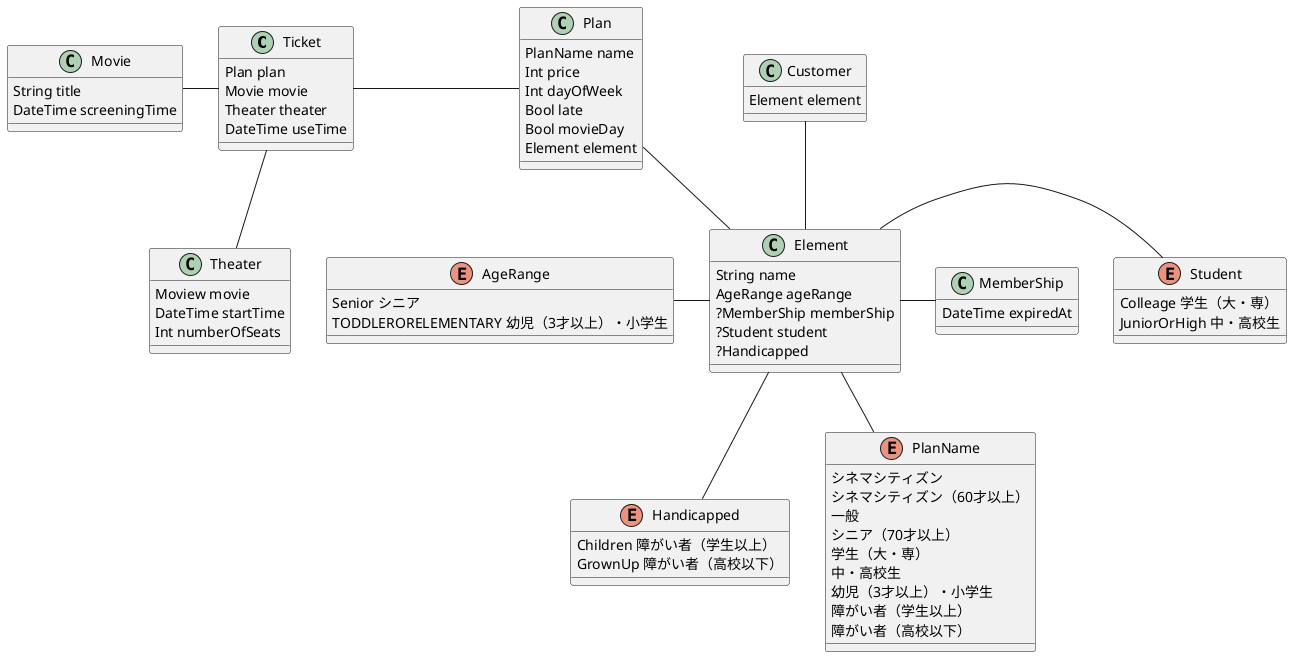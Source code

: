 @startuml
class Ticket {
    Plan plan
    Movie movie
    Theater theater
    DateTime useTime
}

class Movie {
    String title
    DateTime screeningTime
}

class Theater {
    Moview movie
    DateTime startTime
    Int numberOfSeats
}

class Element {
    String name
    AgeRange ageRange
    ?MemberShip memberShip
    ?Student student
    ?Handicapped
}

class MemberShip {
    DateTime expiredAt
}

enum Student {
    Colleage 学生（大・専）
    JuniorOrHigh 中・高校生
}

enum Handicapped {
    Children 障がい者（学生以上）
    GrownUp 障がい者（高校以下）
}

enum AgeRange {
    Senior シニア
    TODDLERORELEMENTARY 幼児（3才以上）・小学生
}

enum PlanName {
    シネマシティズン
    シネマシティズン（60才以上）
    一般
    シニア（70才以上）
    学生（大・専）
    中・高校生
    幼児（3才以上）・小学生
    障がい者（学生以上）
    障がい者（高校以下）
}

class Plan {
    PlanName name
    Int price
    Int dayOfWeek
    Bool late
    Bool movieDay
    Element element
}

class Customer {
    Element element
}

Ticket -right- Plan
Ticket -left- Movie
Ticket -down- Theater
Plan -- Element
Element - MemberShip
Element -left- AgeRange
Element -right- Student
Element -down- Handicapped
Element -- PlanName
Customer -- Element
@enduml
